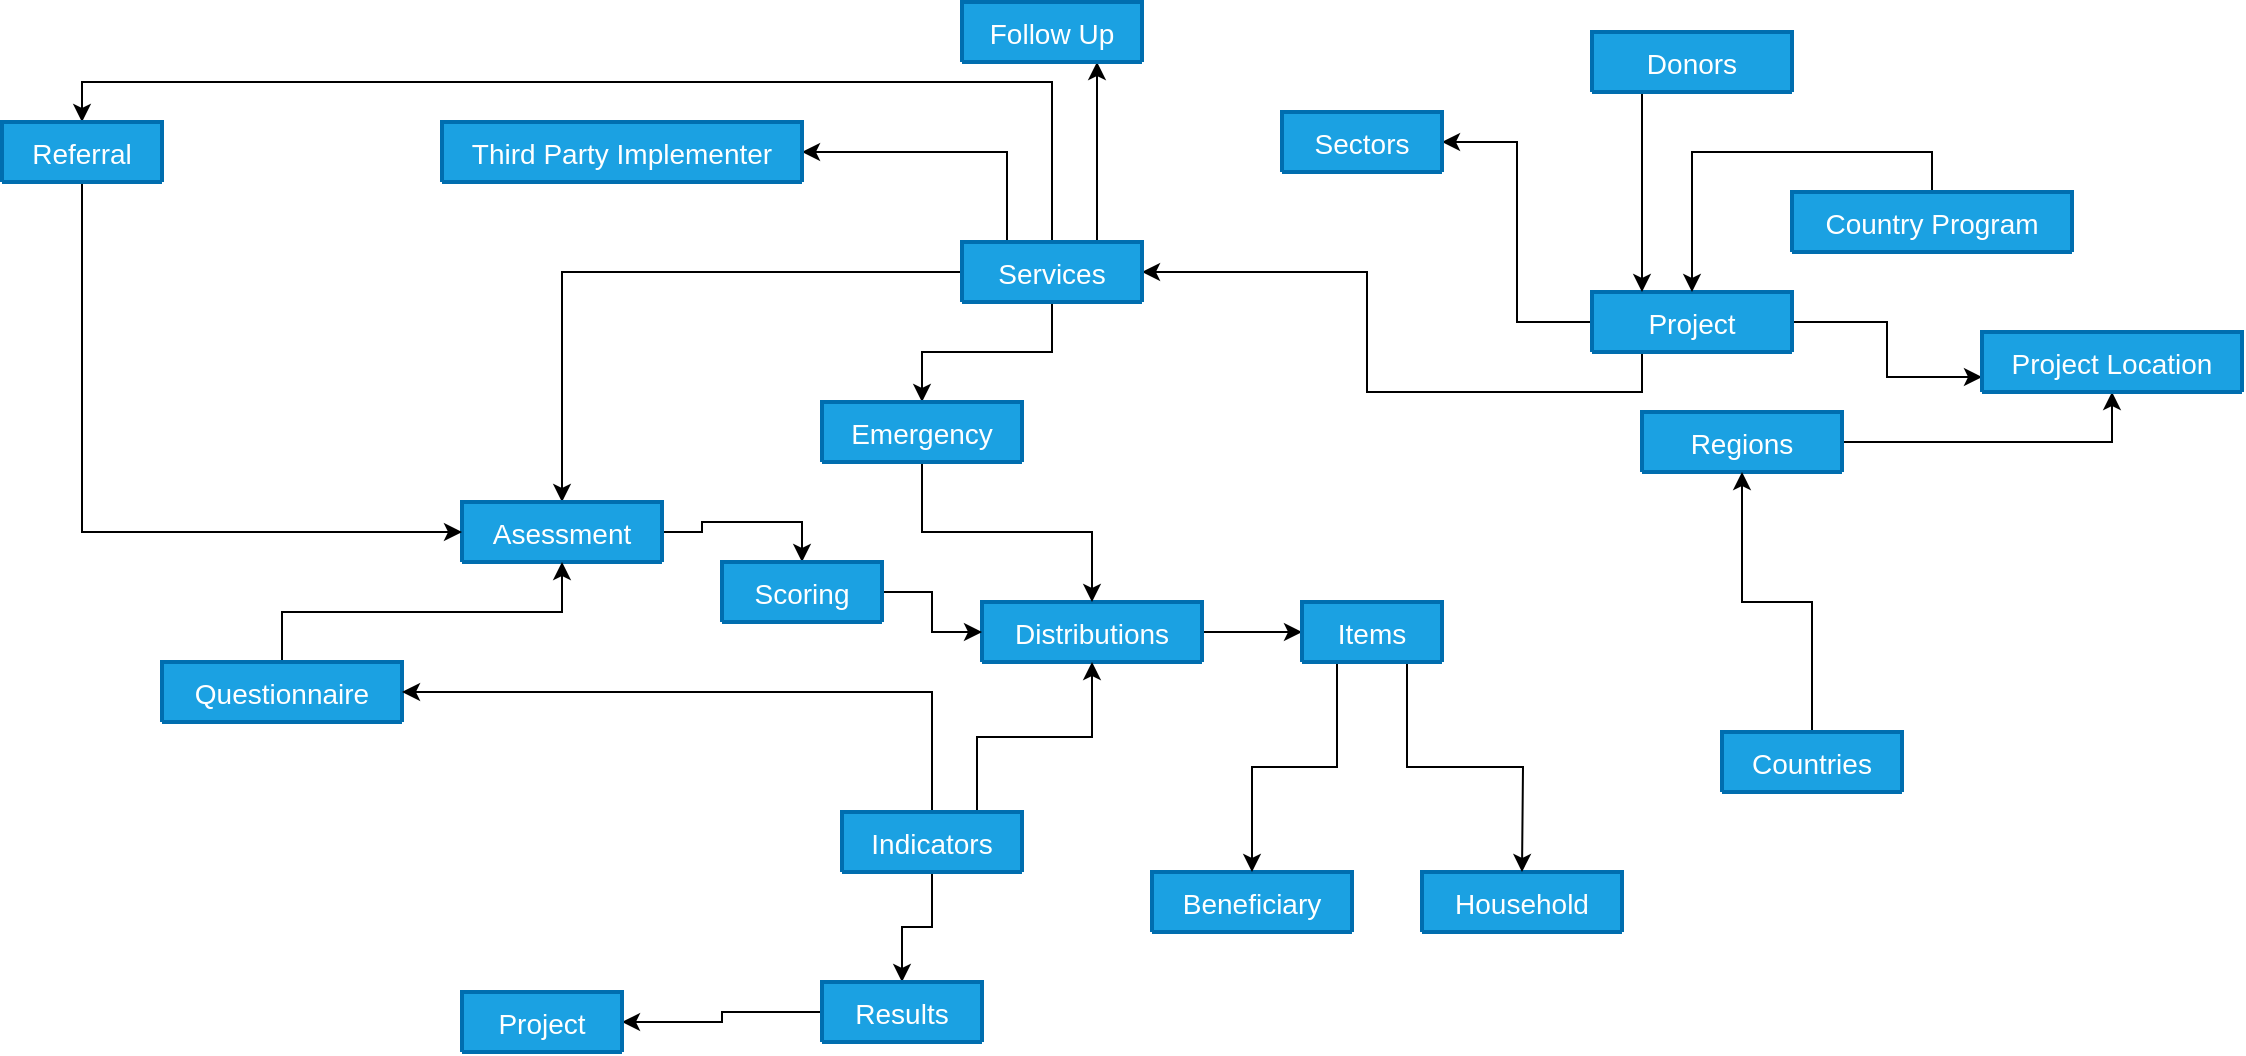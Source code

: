 <mxfile version="13.9.8" type="github">
  <diagram id="R2lEEEUBdFMjLlhIrx00" name="Page-1">
    <mxGraphModel dx="1952" dy="621" grid="1" gridSize="10" guides="1" tooltips="1" connect="1" arrows="1" fold="1" page="1" pageScale="1" pageWidth="850" pageHeight="1100" math="0" shadow="0" extFonts="Permanent Marker^https://fonts.googleapis.com/css?family=Permanent+Marker">
      <root>
        <mxCell id="0" />
        <mxCell id="1" parent="0" />
        <mxCell id="9PuMKOnLG3AgwLjPk5vz-7" value="Beneficiary" style="swimlane;childLayout=stackLayout;horizontal=1;startSize=30;horizontalStack=0;rounded=1;fontSize=14;fontStyle=0;strokeWidth=2;resizeParent=0;resizeLast=1;shadow=0;dashed=0;align=center;fillColor=#1ba1e2;strokeColor=#006EAF;fontColor=#ffffff;" vertex="1" collapsed="1" parent="1">
          <mxGeometry x="305" y="475" width="100" height="30" as="geometry">
            <mxRectangle x="220" y="130" width="160" height="120" as="alternateBounds" />
          </mxGeometry>
        </mxCell>
        <mxCell id="9PuMKOnLG3AgwLjPk5vz-79" style="edgeStyle=orthogonalEdgeStyle;rounded=0;orthogonalLoop=1;jettySize=auto;html=1;exitX=1;exitY=0.5;exitDx=0;exitDy=0;entryX=0;entryY=0.75;entryDx=0;entryDy=0;" edge="1" parent="1" source="9PuMKOnLG3AgwLjPk5vz-12" target="9PuMKOnLG3AgwLjPk5vz-18">
          <mxGeometry relative="1" as="geometry" />
        </mxCell>
        <mxCell id="9PuMKOnLG3AgwLjPk5vz-82" style="edgeStyle=orthogonalEdgeStyle;rounded=0;orthogonalLoop=1;jettySize=auto;html=1;exitX=0;exitY=0.5;exitDx=0;exitDy=0;entryX=1;entryY=0.5;entryDx=0;entryDy=0;" edge="1" parent="1" source="9PuMKOnLG3AgwLjPk5vz-12" target="9PuMKOnLG3AgwLjPk5vz-24">
          <mxGeometry relative="1" as="geometry" />
        </mxCell>
        <mxCell id="9PuMKOnLG3AgwLjPk5vz-85" style="edgeStyle=orthogonalEdgeStyle;rounded=0;orthogonalLoop=1;jettySize=auto;html=1;exitX=0.25;exitY=1;exitDx=0;exitDy=0;entryX=1;entryY=0.5;entryDx=0;entryDy=0;" edge="1" parent="1" source="9PuMKOnLG3AgwLjPk5vz-12" target="9PuMKOnLG3AgwLjPk5vz-26">
          <mxGeometry relative="1" as="geometry" />
        </mxCell>
        <mxCell id="9PuMKOnLG3AgwLjPk5vz-12" value="Project" style="swimlane;childLayout=stackLayout;horizontal=1;startSize=30;horizontalStack=0;rounded=1;fontSize=14;fontStyle=0;strokeWidth=2;resizeParent=0;resizeLast=1;shadow=0;dashed=0;align=center;fillColor=#1ba1e2;strokeColor=#006EAF;fontColor=#ffffff;" vertex="1" collapsed="1" parent="1">
          <mxGeometry x="525" y="185" width="100" height="30" as="geometry">
            <mxRectangle x="120" y="150" width="160" height="120" as="alternateBounds" />
          </mxGeometry>
        </mxCell>
        <mxCell id="9PuMKOnLG3AgwLjPk5vz-81" style="edgeStyle=orthogonalEdgeStyle;rounded=0;orthogonalLoop=1;jettySize=auto;html=1;exitX=0.25;exitY=1;exitDx=0;exitDy=0;entryX=0.25;entryY=0;entryDx=0;entryDy=0;" edge="1" parent="1" source="9PuMKOnLG3AgwLjPk5vz-14" target="9PuMKOnLG3AgwLjPk5vz-12">
          <mxGeometry relative="1" as="geometry" />
        </mxCell>
        <mxCell id="9PuMKOnLG3AgwLjPk5vz-14" value="Donors" style="swimlane;childLayout=stackLayout;horizontal=1;startSize=30;horizontalStack=0;rounded=1;fontSize=14;fontStyle=0;strokeWidth=2;resizeParent=0;resizeLast=1;shadow=0;dashed=0;align=center;fillColor=#1ba1e2;strokeColor=#006EAF;fontColor=#ffffff;" vertex="1" collapsed="1" parent="1">
          <mxGeometry x="525" y="55" width="100" height="30" as="geometry">
            <mxRectangle x="160" y="200" width="160" height="120" as="alternateBounds" />
          </mxGeometry>
        </mxCell>
        <mxCell id="9PuMKOnLG3AgwLjPk5vz-15" value="+Attribute1&#xa;+Attribute2&#xa;+Attribute3" style="align=left;strokeColor=none;fillColor=none;spacingLeft=4;fontSize=12;verticalAlign=top;resizable=0;rotatable=0;part=1;" vertex="1" parent="9PuMKOnLG3AgwLjPk5vz-14">
          <mxGeometry y="30" width="100" as="geometry" />
        </mxCell>
        <mxCell id="9PuMKOnLG3AgwLjPk5vz-77" style="edgeStyle=orthogonalEdgeStyle;rounded=0;orthogonalLoop=1;jettySize=auto;html=1;exitX=1;exitY=0.5;exitDx=0;exitDy=0;entryX=0.5;entryY=1;entryDx=0;entryDy=0;" edge="1" parent="1" source="9PuMKOnLG3AgwLjPk5vz-16" target="9PuMKOnLG3AgwLjPk5vz-18">
          <mxGeometry relative="1" as="geometry" />
        </mxCell>
        <mxCell id="9PuMKOnLG3AgwLjPk5vz-16" value="Regions" style="swimlane;childLayout=stackLayout;horizontal=1;startSize=30;horizontalStack=0;rounded=1;fontSize=14;fontStyle=0;strokeWidth=2;resizeParent=0;resizeLast=1;shadow=0;dashed=0;align=center;fillColor=#1ba1e2;strokeColor=#006EAF;fontColor=#ffffff;" vertex="1" collapsed="1" parent="1">
          <mxGeometry x="550" y="245" width="100" height="30" as="geometry">
            <mxRectangle x="120" y="280" width="160" height="120" as="alternateBounds" />
          </mxGeometry>
        </mxCell>
        <mxCell id="9PuMKOnLG3AgwLjPk5vz-18" value="Project Location" style="swimlane;childLayout=stackLayout;horizontal=1;startSize=30;horizontalStack=0;rounded=1;fontSize=14;fontStyle=0;strokeWidth=2;resizeParent=0;resizeLast=1;shadow=0;dashed=0;align=center;fillColor=#1ba1e2;strokeColor=#006EAF;fontColor=#ffffff;" vertex="1" collapsed="1" parent="1">
          <mxGeometry x="720" y="205" width="130" height="30" as="geometry">
            <mxRectangle x="310" y="120" width="160" height="120" as="alternateBounds" />
          </mxGeometry>
        </mxCell>
        <mxCell id="9PuMKOnLG3AgwLjPk5vz-80" style="edgeStyle=orthogonalEdgeStyle;rounded=0;orthogonalLoop=1;jettySize=auto;html=1;exitX=0.5;exitY=0;exitDx=0;exitDy=0;entryX=0.5;entryY=0;entryDx=0;entryDy=0;" edge="1" parent="1" source="9PuMKOnLG3AgwLjPk5vz-20" target="9PuMKOnLG3AgwLjPk5vz-12">
          <mxGeometry relative="1" as="geometry" />
        </mxCell>
        <mxCell id="9PuMKOnLG3AgwLjPk5vz-20" value="Country Program" style="swimlane;childLayout=stackLayout;horizontal=1;startSize=30;horizontalStack=0;rounded=1;fontSize=14;fontStyle=0;strokeWidth=2;resizeParent=0;resizeLast=1;shadow=0;dashed=0;align=center;fillColor=#1ba1e2;strokeColor=#006EAF;fontColor=#ffffff;" vertex="1" collapsed="1" parent="1">
          <mxGeometry x="625" y="135" width="140" height="30" as="geometry">
            <mxRectangle x="275" y="155" width="160" height="120" as="alternateBounds" />
          </mxGeometry>
        </mxCell>
        <mxCell id="9PuMKOnLG3AgwLjPk5vz-76" style="edgeStyle=orthogonalEdgeStyle;rounded=0;orthogonalLoop=1;jettySize=auto;html=1;exitX=0.5;exitY=0;exitDx=0;exitDy=0;entryX=0.5;entryY=1;entryDx=0;entryDy=0;" edge="1" parent="1" source="9PuMKOnLG3AgwLjPk5vz-22" target="9PuMKOnLG3AgwLjPk5vz-16">
          <mxGeometry relative="1" as="geometry" />
        </mxCell>
        <mxCell id="9PuMKOnLG3AgwLjPk5vz-22" value="Countries" style="swimlane;childLayout=stackLayout;horizontal=1;startSize=30;horizontalStack=0;rounded=1;fontSize=14;fontStyle=0;strokeWidth=2;resizeParent=0;resizeLast=1;shadow=0;dashed=0;align=center;fillColor=#1ba1e2;strokeColor=#006EAF;fontColor=#ffffff;" vertex="1" collapsed="1" parent="1">
          <mxGeometry x="590" y="405" width="90" height="30" as="geometry">
            <mxRectangle x="265" y="300" width="160" height="120" as="alternateBounds" />
          </mxGeometry>
        </mxCell>
        <mxCell id="9PuMKOnLG3AgwLjPk5vz-24" value="Sectors" style="swimlane;childLayout=stackLayout;horizontal=1;startSize=30;horizontalStack=0;rounded=1;fontSize=14;fontStyle=0;strokeWidth=2;resizeParent=0;resizeLast=1;shadow=0;dashed=0;align=center;fillColor=#1ba1e2;strokeColor=#006EAF;fontColor=#ffffff;" vertex="1" collapsed="1" parent="1">
          <mxGeometry x="370" y="95" width="80" height="30" as="geometry">
            <mxRectangle x="90" y="120" width="160" height="120" as="alternateBounds" />
          </mxGeometry>
        </mxCell>
        <mxCell id="9PuMKOnLG3AgwLjPk5vz-84" style="edgeStyle=orthogonalEdgeStyle;rounded=0;orthogonalLoop=1;jettySize=auto;html=1;exitX=0.75;exitY=0;exitDx=0;exitDy=0;entryX=0.75;entryY=1;entryDx=0;entryDy=0;" edge="1" parent="1" source="9PuMKOnLG3AgwLjPk5vz-26" target="9PuMKOnLG3AgwLjPk5vz-31">
          <mxGeometry relative="1" as="geometry" />
        </mxCell>
        <mxCell id="9PuMKOnLG3AgwLjPk5vz-86" style="edgeStyle=orthogonalEdgeStyle;rounded=0;orthogonalLoop=1;jettySize=auto;html=1;exitX=0.25;exitY=0;exitDx=0;exitDy=0;entryX=1;entryY=0.5;entryDx=0;entryDy=0;" edge="1" parent="1" source="9PuMKOnLG3AgwLjPk5vz-26" target="9PuMKOnLG3AgwLjPk5vz-41">
          <mxGeometry relative="1" as="geometry" />
        </mxCell>
        <mxCell id="9PuMKOnLG3AgwLjPk5vz-87" style="edgeStyle=orthogonalEdgeStyle;rounded=0;orthogonalLoop=1;jettySize=auto;html=1;exitX=0.5;exitY=0;exitDx=0;exitDy=0;entryX=0.5;entryY=0;entryDx=0;entryDy=0;" edge="1" parent="1" source="9PuMKOnLG3AgwLjPk5vz-26" target="9PuMKOnLG3AgwLjPk5vz-45">
          <mxGeometry relative="1" as="geometry" />
        </mxCell>
        <mxCell id="9PuMKOnLG3AgwLjPk5vz-94" style="edgeStyle=orthogonalEdgeStyle;rounded=0;orthogonalLoop=1;jettySize=auto;html=1;exitX=0;exitY=0.5;exitDx=0;exitDy=0;entryX=0.5;entryY=0;entryDx=0;entryDy=0;" edge="1" parent="1" source="9PuMKOnLG3AgwLjPk5vz-26" target="9PuMKOnLG3AgwLjPk5vz-43">
          <mxGeometry relative="1" as="geometry" />
        </mxCell>
        <mxCell id="9PuMKOnLG3AgwLjPk5vz-108" style="edgeStyle=orthogonalEdgeStyle;rounded=0;orthogonalLoop=1;jettySize=auto;html=1;exitX=0.5;exitY=1;exitDx=0;exitDy=0;entryX=0.5;entryY=0;entryDx=0;entryDy=0;" edge="1" parent="1" source="9PuMKOnLG3AgwLjPk5vz-26" target="9PuMKOnLG3AgwLjPk5vz-72">
          <mxGeometry relative="1" as="geometry" />
        </mxCell>
        <mxCell id="9PuMKOnLG3AgwLjPk5vz-26" value="Services" style="swimlane;childLayout=stackLayout;horizontal=1;startSize=30;horizontalStack=0;rounded=1;fontSize=14;fontStyle=0;strokeWidth=2;resizeParent=0;resizeLast=1;shadow=0;dashed=0;align=center;fillColor=#1ba1e2;strokeColor=#006EAF;fontColor=#ffffff;" vertex="1" collapsed="1" parent="1">
          <mxGeometry x="210" y="160" width="90" height="30" as="geometry">
            <mxRectangle x="80" y="220" width="160" height="120" as="alternateBounds" />
          </mxGeometry>
        </mxCell>
        <mxCell id="9PuMKOnLG3AgwLjPk5vz-29" value="Household" style="swimlane;childLayout=stackLayout;horizontal=1;startSize=30;horizontalStack=0;rounded=1;fontSize=14;fontStyle=0;strokeWidth=2;resizeParent=0;resizeLast=1;shadow=0;dashed=0;align=center;fillColor=#1ba1e2;strokeColor=#006EAF;fontColor=#ffffff;" vertex="1" collapsed="1" parent="1">
          <mxGeometry x="440" y="475" width="100" height="30" as="geometry">
            <mxRectangle x="250" y="320" width="160" height="120" as="alternateBounds" />
          </mxGeometry>
        </mxCell>
        <mxCell id="9PuMKOnLG3AgwLjPk5vz-31" value="Follow Up" style="swimlane;childLayout=stackLayout;horizontal=1;startSize=30;horizontalStack=0;rounded=1;fontSize=14;fontStyle=0;strokeWidth=2;resizeParent=0;resizeLast=1;shadow=0;dashed=0;align=center;arcSize=0;fillColor=#1ba1e2;strokeColor=#006EAF;fontColor=#ffffff;" vertex="1" collapsed="1" parent="1">
          <mxGeometry x="210" y="40" width="90" height="30" as="geometry">
            <mxRectangle x="65" y="30" width="160" height="120" as="alternateBounds" />
          </mxGeometry>
        </mxCell>
        <mxCell id="9PuMKOnLG3AgwLjPk5vz-101" style="edgeStyle=orthogonalEdgeStyle;rounded=0;orthogonalLoop=1;jettySize=auto;html=1;exitX=1;exitY=0.5;exitDx=0;exitDy=0;entryX=0;entryY=0.5;entryDx=0;entryDy=0;" edge="1" parent="1" source="9PuMKOnLG3AgwLjPk5vz-36" target="9PuMKOnLG3AgwLjPk5vz-38">
          <mxGeometry relative="1" as="geometry" />
        </mxCell>
        <mxCell id="9PuMKOnLG3AgwLjPk5vz-36" value="Distributions" style="swimlane;childLayout=stackLayout;horizontal=1;startSize=30;horizontalStack=0;rounded=1;fontSize=14;fontStyle=0;strokeWidth=2;resizeParent=0;resizeLast=1;shadow=0;dashed=0;align=center;fillColor=#1ba1e2;strokeColor=#006EAF;fontColor=#ffffff;" vertex="1" collapsed="1" parent="1">
          <mxGeometry x="220" y="340" width="110" height="30" as="geometry">
            <mxRectangle x="65" y="230" width="160" height="120" as="alternateBounds" />
          </mxGeometry>
        </mxCell>
        <mxCell id="9PuMKOnLG3AgwLjPk5vz-105" style="edgeStyle=orthogonalEdgeStyle;rounded=0;orthogonalLoop=1;jettySize=auto;html=1;exitX=0.75;exitY=1;exitDx=0;exitDy=0;entryX=0.5;entryY=0;entryDx=0;entryDy=0;" edge="1" parent="1" source="9PuMKOnLG3AgwLjPk5vz-38">
          <mxGeometry relative="1" as="geometry">
            <mxPoint x="490" y="475" as="targetPoint" />
          </mxGeometry>
        </mxCell>
        <mxCell id="9PuMKOnLG3AgwLjPk5vz-106" style="edgeStyle=orthogonalEdgeStyle;rounded=0;orthogonalLoop=1;jettySize=auto;html=1;exitX=0.25;exitY=1;exitDx=0;exitDy=0;" edge="1" parent="1" source="9PuMKOnLG3AgwLjPk5vz-38" target="9PuMKOnLG3AgwLjPk5vz-7">
          <mxGeometry relative="1" as="geometry" />
        </mxCell>
        <mxCell id="9PuMKOnLG3AgwLjPk5vz-38" value="Items" style="swimlane;childLayout=stackLayout;horizontal=1;startSize=30;horizontalStack=0;rounded=1;fontSize=14;fontStyle=0;strokeWidth=2;resizeParent=0;resizeLast=1;shadow=0;dashed=0;align=center;fillColor=#1ba1e2;strokeColor=#006EAF;fontColor=#ffffff;" vertex="1" collapsed="1" parent="1">
          <mxGeometry x="380" y="340" width="70" height="30" as="geometry">
            <mxRectangle x="90" y="280" width="160" height="120" as="alternateBounds" />
          </mxGeometry>
        </mxCell>
        <mxCell id="9PuMKOnLG3AgwLjPk5vz-41" value="Third Party Implementer" style="swimlane;childLayout=stackLayout;horizontal=1;startSize=30;horizontalStack=0;rounded=1;fontSize=14;fontStyle=0;strokeWidth=2;resizeParent=0;resizeLast=1;shadow=0;dashed=0;align=center;fillColor=#1ba1e2;strokeColor=#006EAF;fontColor=#ffffff;" vertex="1" collapsed="1" parent="1">
          <mxGeometry x="-50" y="100" width="180" height="30" as="geometry">
            <mxRectangle x="305" y="60" width="160" height="120" as="alternateBounds" />
          </mxGeometry>
        </mxCell>
        <mxCell id="9PuMKOnLG3AgwLjPk5vz-98" style="edgeStyle=orthogonalEdgeStyle;rounded=0;orthogonalLoop=1;jettySize=auto;html=1;exitX=1;exitY=0.5;exitDx=0;exitDy=0;entryX=0.5;entryY=0;entryDx=0;entryDy=0;" edge="1" parent="1" source="9PuMKOnLG3AgwLjPk5vz-43" target="9PuMKOnLG3AgwLjPk5vz-64">
          <mxGeometry relative="1" as="geometry">
            <mxPoint x="80" y="240" as="targetPoint" />
          </mxGeometry>
        </mxCell>
        <mxCell id="9PuMKOnLG3AgwLjPk5vz-43" value="Asessment" style="swimlane;childLayout=stackLayout;horizontal=1;startSize=30;horizontalStack=0;rounded=1;fontSize=14;fontStyle=0;strokeWidth=2;resizeParent=0;resizeLast=1;shadow=0;dashed=0;align=center;fillColor=#1ba1e2;strokeColor=#006EAF;fontColor=#ffffff;" vertex="1" collapsed="1" parent="1">
          <mxGeometry x="-40" y="290" width="100" height="30" as="geometry">
            <mxRectangle x="-90" y="180" width="160" height="120" as="alternateBounds" />
          </mxGeometry>
        </mxCell>
        <mxCell id="9PuMKOnLG3AgwLjPk5vz-88" style="edgeStyle=orthogonalEdgeStyle;rounded=0;orthogonalLoop=1;jettySize=auto;html=1;exitX=0.5;exitY=1;exitDx=0;exitDy=0;entryX=0;entryY=0.5;entryDx=0;entryDy=0;" edge="1" parent="1" source="9PuMKOnLG3AgwLjPk5vz-45" target="9PuMKOnLG3AgwLjPk5vz-43">
          <mxGeometry relative="1" as="geometry" />
        </mxCell>
        <mxCell id="9PuMKOnLG3AgwLjPk5vz-45" value="Referral" style="swimlane;childLayout=stackLayout;horizontal=1;startSize=30;horizontalStack=0;rounded=1;fontSize=14;fontStyle=0;strokeWidth=2;resizeParent=0;resizeLast=1;shadow=0;dashed=0;align=center;fillColor=#1ba1e2;strokeColor=#006EAF;fontColor=#ffffff;" vertex="1" collapsed="1" parent="1">
          <mxGeometry x="-270" y="100" width="80" height="30" as="geometry">
            <mxRectangle x="-280" y="185" width="160" height="120" as="alternateBounds" />
          </mxGeometry>
        </mxCell>
        <mxCell id="9PuMKOnLG3AgwLjPk5vz-96" style="edgeStyle=orthogonalEdgeStyle;rounded=0;orthogonalLoop=1;jettySize=auto;html=1;exitX=0.5;exitY=0;exitDx=0;exitDy=0;entryX=0.5;entryY=1;entryDx=0;entryDy=0;" edge="1" parent="1" source="9PuMKOnLG3AgwLjPk5vz-47" target="9PuMKOnLG3AgwLjPk5vz-43">
          <mxGeometry relative="1" as="geometry" />
        </mxCell>
        <mxCell id="9PuMKOnLG3AgwLjPk5vz-47" value="Questionnaire" style="swimlane;childLayout=stackLayout;horizontal=1;startSize=30;horizontalStack=0;rounded=1;fontSize=14;fontStyle=0;strokeWidth=2;resizeParent=0;resizeLast=1;shadow=0;dashed=0;align=center;fillColor=#1ba1e2;strokeColor=#006EAF;fontColor=#ffffff;" vertex="1" collapsed="1" parent="1">
          <mxGeometry x="-190" y="370" width="120" height="30" as="geometry">
            <mxRectangle x="-190" y="290" width="160" height="120" as="alternateBounds" />
          </mxGeometry>
        </mxCell>
        <mxCell id="9PuMKOnLG3AgwLjPk5vz-49" value="Table" style="shape=table;startSize=30;container=1;collapsible=1;childLayout=tableLayout;fixedRows=1;rowLines=0;fontStyle=1;align=center;resizeLast=1;" vertex="1" parent="9PuMKOnLG3AgwLjPk5vz-47">
          <mxGeometry y="30" width="120" as="geometry" />
        </mxCell>
        <mxCell id="9PuMKOnLG3AgwLjPk5vz-50" value="" style="shape=partialRectangle;collapsible=0;dropTarget=0;pointerEvents=0;fillColor=none;top=0;left=0;bottom=1;right=0;points=[[0,0.5],[1,0.5]];portConstraint=eastwest;" vertex="1" parent="9PuMKOnLG3AgwLjPk5vz-49">
          <mxGeometry y="30" width="180" height="30" as="geometry" />
        </mxCell>
        <mxCell id="9PuMKOnLG3AgwLjPk5vz-51" value="PK" style="shape=partialRectangle;connectable=0;fillColor=none;top=0;left=0;bottom=0;right=0;fontStyle=1;overflow=hidden;" vertex="1" parent="9PuMKOnLG3AgwLjPk5vz-50">
          <mxGeometry width="30" height="30" as="geometry" />
        </mxCell>
        <mxCell id="9PuMKOnLG3AgwLjPk5vz-52" value="UniqueID" style="shape=partialRectangle;connectable=0;fillColor=none;top=0;left=0;bottom=0;right=0;align=left;spacingLeft=6;fontStyle=5;overflow=hidden;" vertex="1" parent="9PuMKOnLG3AgwLjPk5vz-50">
          <mxGeometry x="30" width="150" height="30" as="geometry" />
        </mxCell>
        <mxCell id="9PuMKOnLG3AgwLjPk5vz-53" value="" style="shape=partialRectangle;collapsible=0;dropTarget=0;pointerEvents=0;fillColor=none;top=0;left=0;bottom=0;right=0;points=[[0,0.5],[1,0.5]];portConstraint=eastwest;" vertex="1" parent="9PuMKOnLG3AgwLjPk5vz-49">
          <mxGeometry y="60" width="180" height="30" as="geometry" />
        </mxCell>
        <mxCell id="9PuMKOnLG3AgwLjPk5vz-54" value="" style="shape=partialRectangle;connectable=0;fillColor=none;top=0;left=0;bottom=0;right=0;editable=1;overflow=hidden;" vertex="1" parent="9PuMKOnLG3AgwLjPk5vz-53">
          <mxGeometry width="30" height="30" as="geometry" />
        </mxCell>
        <mxCell id="9PuMKOnLG3AgwLjPk5vz-55" value="Row 1" style="shape=partialRectangle;connectable=0;fillColor=none;top=0;left=0;bottom=0;right=0;align=left;spacingLeft=6;overflow=hidden;" vertex="1" parent="9PuMKOnLG3AgwLjPk5vz-53">
          <mxGeometry x="30" width="150" height="30" as="geometry" />
        </mxCell>
        <mxCell id="9PuMKOnLG3AgwLjPk5vz-56" value="" style="shape=partialRectangle;collapsible=0;dropTarget=0;pointerEvents=0;fillColor=none;top=0;left=0;bottom=0;right=0;points=[[0,0.5],[1,0.5]];portConstraint=eastwest;" vertex="1" parent="9PuMKOnLG3AgwLjPk5vz-49">
          <mxGeometry y="90" width="180" height="30" as="geometry" />
        </mxCell>
        <mxCell id="9PuMKOnLG3AgwLjPk5vz-57" value="" style="shape=partialRectangle;connectable=0;fillColor=none;top=0;left=0;bottom=0;right=0;editable=1;overflow=hidden;" vertex="1" parent="9PuMKOnLG3AgwLjPk5vz-56">
          <mxGeometry width="30" height="30" as="geometry" />
        </mxCell>
        <mxCell id="9PuMKOnLG3AgwLjPk5vz-58" value="Row 2" style="shape=partialRectangle;connectable=0;fillColor=none;top=0;left=0;bottom=0;right=0;align=left;spacingLeft=6;overflow=hidden;" vertex="1" parent="9PuMKOnLG3AgwLjPk5vz-56">
          <mxGeometry x="30" width="150" height="30" as="geometry" />
        </mxCell>
        <mxCell id="9PuMKOnLG3AgwLjPk5vz-59" value="" style="shape=partialRectangle;collapsible=0;dropTarget=0;pointerEvents=0;fillColor=none;top=0;left=0;bottom=0;right=0;points=[[0,0.5],[1,0.5]];portConstraint=eastwest;" vertex="1" parent="9PuMKOnLG3AgwLjPk5vz-49">
          <mxGeometry y="120" width="180" height="30" as="geometry" />
        </mxCell>
        <mxCell id="9PuMKOnLG3AgwLjPk5vz-60" value="" style="shape=partialRectangle;connectable=0;fillColor=none;top=0;left=0;bottom=0;right=0;editable=1;overflow=hidden;" vertex="1" parent="9PuMKOnLG3AgwLjPk5vz-59">
          <mxGeometry width="30" height="30" as="geometry" />
        </mxCell>
        <mxCell id="9PuMKOnLG3AgwLjPk5vz-61" value="Row 3" style="shape=partialRectangle;connectable=0;fillColor=none;top=0;left=0;bottom=0;right=0;align=left;spacingLeft=6;overflow=hidden;" vertex="1" parent="9PuMKOnLG3AgwLjPk5vz-59">
          <mxGeometry x="30" width="150" height="30" as="geometry" />
        </mxCell>
        <mxCell id="9PuMKOnLG3AgwLjPk5vz-110" style="edgeStyle=orthogonalEdgeStyle;rounded=0;orthogonalLoop=1;jettySize=auto;html=1;exitX=1;exitY=0.5;exitDx=0;exitDy=0;entryX=0;entryY=0.5;entryDx=0;entryDy=0;" edge="1" parent="1" source="9PuMKOnLG3AgwLjPk5vz-64" target="9PuMKOnLG3AgwLjPk5vz-36">
          <mxGeometry relative="1" as="geometry" />
        </mxCell>
        <mxCell id="9PuMKOnLG3AgwLjPk5vz-64" value="Scoring" style="swimlane;childLayout=stackLayout;horizontal=1;startSize=30;horizontalStack=0;rounded=1;fontSize=14;fontStyle=0;strokeWidth=2;resizeParent=0;resizeLast=1;shadow=0;dashed=0;align=center;fillColor=#1ba1e2;strokeColor=#006EAF;fontColor=#ffffff;" vertex="1" collapsed="1" parent="1">
          <mxGeometry x="90" y="320" width="80" height="30" as="geometry">
            <mxRectangle x="-20" y="360" width="160" height="120" as="alternateBounds" />
          </mxGeometry>
        </mxCell>
        <mxCell id="9PuMKOnLG3AgwLjPk5vz-97" style="edgeStyle=orthogonalEdgeStyle;rounded=0;orthogonalLoop=1;jettySize=auto;html=1;exitX=0.5;exitY=0;exitDx=0;exitDy=0;entryX=1;entryY=0.5;entryDx=0;entryDy=0;" edge="1" parent="1" source="9PuMKOnLG3AgwLjPk5vz-66" target="9PuMKOnLG3AgwLjPk5vz-47">
          <mxGeometry relative="1" as="geometry" />
        </mxCell>
        <mxCell id="9PuMKOnLG3AgwLjPk5vz-99" style="edgeStyle=orthogonalEdgeStyle;rounded=0;orthogonalLoop=1;jettySize=auto;html=1;exitX=0.75;exitY=0;exitDx=0;exitDy=0;entryX=0.5;entryY=1;entryDx=0;entryDy=0;" edge="1" parent="1" source="9PuMKOnLG3AgwLjPk5vz-66" target="9PuMKOnLG3AgwLjPk5vz-36">
          <mxGeometry relative="1" as="geometry">
            <mxPoint x="270" y="375" as="targetPoint" />
          </mxGeometry>
        </mxCell>
        <mxCell id="9PuMKOnLG3AgwLjPk5vz-111" style="edgeStyle=orthogonalEdgeStyle;rounded=0;orthogonalLoop=1;jettySize=auto;html=1;exitX=0.5;exitY=1;exitDx=0;exitDy=0;entryX=0.5;entryY=0;entryDx=0;entryDy=0;" edge="1" parent="1" source="9PuMKOnLG3AgwLjPk5vz-66" target="9PuMKOnLG3AgwLjPk5vz-68">
          <mxGeometry relative="1" as="geometry" />
        </mxCell>
        <mxCell id="9PuMKOnLG3AgwLjPk5vz-66" value="Indicators" style="swimlane;childLayout=stackLayout;horizontal=1;startSize=30;horizontalStack=0;rounded=1;fontSize=14;fontStyle=0;strokeWidth=2;resizeParent=0;resizeLast=1;shadow=0;dashed=0;align=center;fillColor=#1ba1e2;strokeColor=#006EAF;fontColor=#ffffff;" vertex="1" collapsed="1" parent="1">
          <mxGeometry x="150" y="445" width="90" height="30" as="geometry">
            <mxRectangle x="240" y="370" width="160" height="120" as="alternateBounds" />
          </mxGeometry>
        </mxCell>
        <mxCell id="9PuMKOnLG3AgwLjPk5vz-112" style="edgeStyle=orthogonalEdgeStyle;rounded=0;orthogonalLoop=1;jettySize=auto;html=1;exitX=0;exitY=0.5;exitDx=0;exitDy=0;entryX=1;entryY=0.5;entryDx=0;entryDy=0;" edge="1" parent="1" source="9PuMKOnLG3AgwLjPk5vz-68" target="9PuMKOnLG3AgwLjPk5vz-70">
          <mxGeometry relative="1" as="geometry" />
        </mxCell>
        <mxCell id="9PuMKOnLG3AgwLjPk5vz-68" value="Results" style="swimlane;childLayout=stackLayout;horizontal=1;startSize=30;horizontalStack=0;rounded=1;fontSize=14;fontStyle=0;strokeWidth=2;resizeParent=0;resizeLast=1;shadow=0;dashed=0;align=center;fillColor=#1ba1e2;strokeColor=#006EAF;fontColor=#ffffff;" vertex="1" collapsed="1" parent="1">
          <mxGeometry x="140" y="530" width="80" height="30" as="geometry">
            <mxRectangle x="60" y="340" width="160" height="120" as="alternateBounds" />
          </mxGeometry>
        </mxCell>
        <mxCell id="9PuMKOnLG3AgwLjPk5vz-70" value="Project" style="swimlane;childLayout=stackLayout;horizontal=1;startSize=30;horizontalStack=0;rounded=1;fontSize=14;fontStyle=0;strokeWidth=2;resizeParent=0;resizeLast=1;shadow=0;dashed=0;align=center;fillColor=#1ba1e2;strokeColor=#006EAF;fontColor=#ffffff;" vertex="1" collapsed="1" parent="1">
          <mxGeometry x="-40" y="535" width="80" height="30" as="geometry">
            <mxRectangle x="60" y="375" width="160" height="120" as="alternateBounds" />
          </mxGeometry>
        </mxCell>
        <mxCell id="9PuMKOnLG3AgwLjPk5vz-109" style="edgeStyle=orthogonalEdgeStyle;rounded=0;orthogonalLoop=1;jettySize=auto;html=1;exitX=0.5;exitY=1;exitDx=0;exitDy=0;entryX=0.5;entryY=0;entryDx=0;entryDy=0;" edge="1" parent="1" source="9PuMKOnLG3AgwLjPk5vz-72" target="9PuMKOnLG3AgwLjPk5vz-36">
          <mxGeometry relative="1" as="geometry" />
        </mxCell>
        <mxCell id="9PuMKOnLG3AgwLjPk5vz-72" value="Emergency" style="swimlane;childLayout=stackLayout;horizontal=1;startSize=30;horizontalStack=0;rounded=1;fontSize=14;fontStyle=0;strokeWidth=2;resizeParent=0;resizeLast=1;shadow=0;dashed=0;align=center;fillColor=#1ba1e2;strokeColor=#006EAF;fontColor=#ffffff;" vertex="1" collapsed="1" parent="1">
          <mxGeometry x="140" y="240" width="100" height="30" as="geometry">
            <mxRectangle x="-140" y="155" width="160" height="120" as="alternateBounds" />
          </mxGeometry>
        </mxCell>
      </root>
    </mxGraphModel>
  </diagram>
</mxfile>

